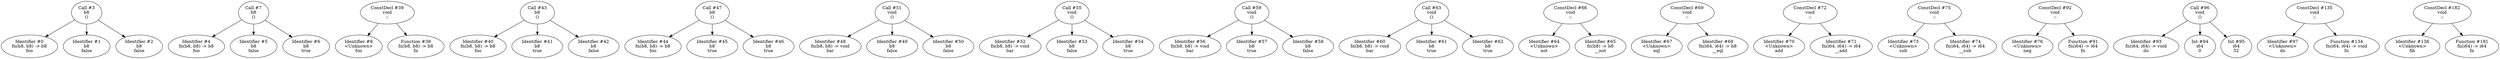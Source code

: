 digraph Ast {
    "Call #3\nb8\n()" -> "Identifier #0\nfn(b8, b8) -> b8\nfoo"
    "Call #3\nb8\n()" -> "Identifier #1\nb8\nfalse"
    "Call #3\nb8\n()" -> "Identifier #2\nb8\nfalse"
    "Call #7\nb8\n()" -> "Identifier #4\nfn(b8, b8) -> b8\nfoo"
    "Call #7\nb8\n()" -> "Identifier #5\nb8\nfalse"
    "Call #7\nb8\n()" -> "Identifier #6\nb8\ntrue"
    "ConstDecl #39\nvoid\n::" -> "Identifier #8\n<Unknown>\nfoo"
    "ConstDecl #39\nvoid\n::" -> "Function #38\nfn(b8, b8) -> b8\nfn"
    "Call #43\nb8\n()" -> "Identifier #40\nfn(b8, b8) -> b8\nfoo"
    "Call #43\nb8\n()" -> "Identifier #41\nb8\ntrue"
    "Call #43\nb8\n()" -> "Identifier #42\nb8\nfalse"
    "Call #47\nb8\n()" -> "Identifier #44\nfn(b8, b8) -> b8\nfoo"
    "Call #47\nb8\n()" -> "Identifier #45\nb8\ntrue"
    "Call #47\nb8\n()" -> "Identifier #46\nb8\ntrue"
    "Call #51\nvoid\n()" -> "Identifier #48\nfn(b8, b8) -> void\nbar"
    "Call #51\nvoid\n()" -> "Identifier #49\nb8\nfalse"
    "Call #51\nvoid\n()" -> "Identifier #50\nb8\nfalse"
    "Call #55\nvoid\n()" -> "Identifier #52\nfn(b8, b8) -> void\nbar"
    "Call #55\nvoid\n()" -> "Identifier #53\nb8\nfalse"
    "Call #55\nvoid\n()" -> "Identifier #54\nb8\ntrue"
    "Call #59\nvoid\n()" -> "Identifier #56\nfn(b8, b8) -> void\nbar"
    "Call #59\nvoid\n()" -> "Identifier #57\nb8\ntrue"
    "Call #59\nvoid\n()" -> "Identifier #58\nb8\nfalse"
    "Call #63\nvoid\n()" -> "Identifier #60\nfn(b8, b8) -> void\nbar"
    "Call #63\nvoid\n()" -> "Identifier #61\nb8\ntrue"
    "Call #63\nvoid\n()" -> "Identifier #62\nb8\ntrue"
    "ConstDecl #66\nvoid\n::" -> "Identifier #64\n<Unknown>\nnot"
    "ConstDecl #66\nvoid\n::" -> "Identifier #65\nfn(b8) -> b8\n__not"
    "ConstDecl #69\nvoid\n::" -> "Identifier #67\n<Unknown>\neql"
    "ConstDecl #69\nvoid\n::" -> "Identifier #68\nfn(i64, i64) -> b8\n__eql"
    "ConstDecl #72\nvoid\n::" -> "Identifier #70\n<Unknown>\nadd"
    "ConstDecl #72\nvoid\n::" -> "Identifier #71\nfn(i64, i64) -> i64\n__add"
    "ConstDecl #75\nvoid\n::" -> "Identifier #73\n<Unknown>\nsub"
    "ConstDecl #75\nvoid\n::" -> "Identifier #74\nfn(i64, i64) -> i64\n__sub"
    "ConstDecl #92\nvoid\n::" -> "Identifier #76\n<Unknown>\nneg"
    "ConstDecl #92\nvoid\n::" -> "Function #91\nfn(i64) -> i64\nfn"
    "Call #96\nvoid\n()" -> "Identifier #93\nfn(i64, i64) -> void\ndo"
    "Call #96\nvoid\n()" -> "Int #94\ni64\n0"
    "Call #96\nvoid\n()" -> "Int #95\ni64\n32"
    "ConstDecl #135\nvoid\n::" -> "Identifier #97\n<Unknown>\ndo"
    "ConstDecl #135\nvoid\n::" -> "Function #134\nfn(i64, i64) -> void\nfn"
    "ConstDecl #182\nvoid\n::" -> "Identifier #136\n<Unknown>\nfib"
    "ConstDecl #182\nvoid\n::" -> "Function #181\nfn(i64) -> i64\nfn"
}